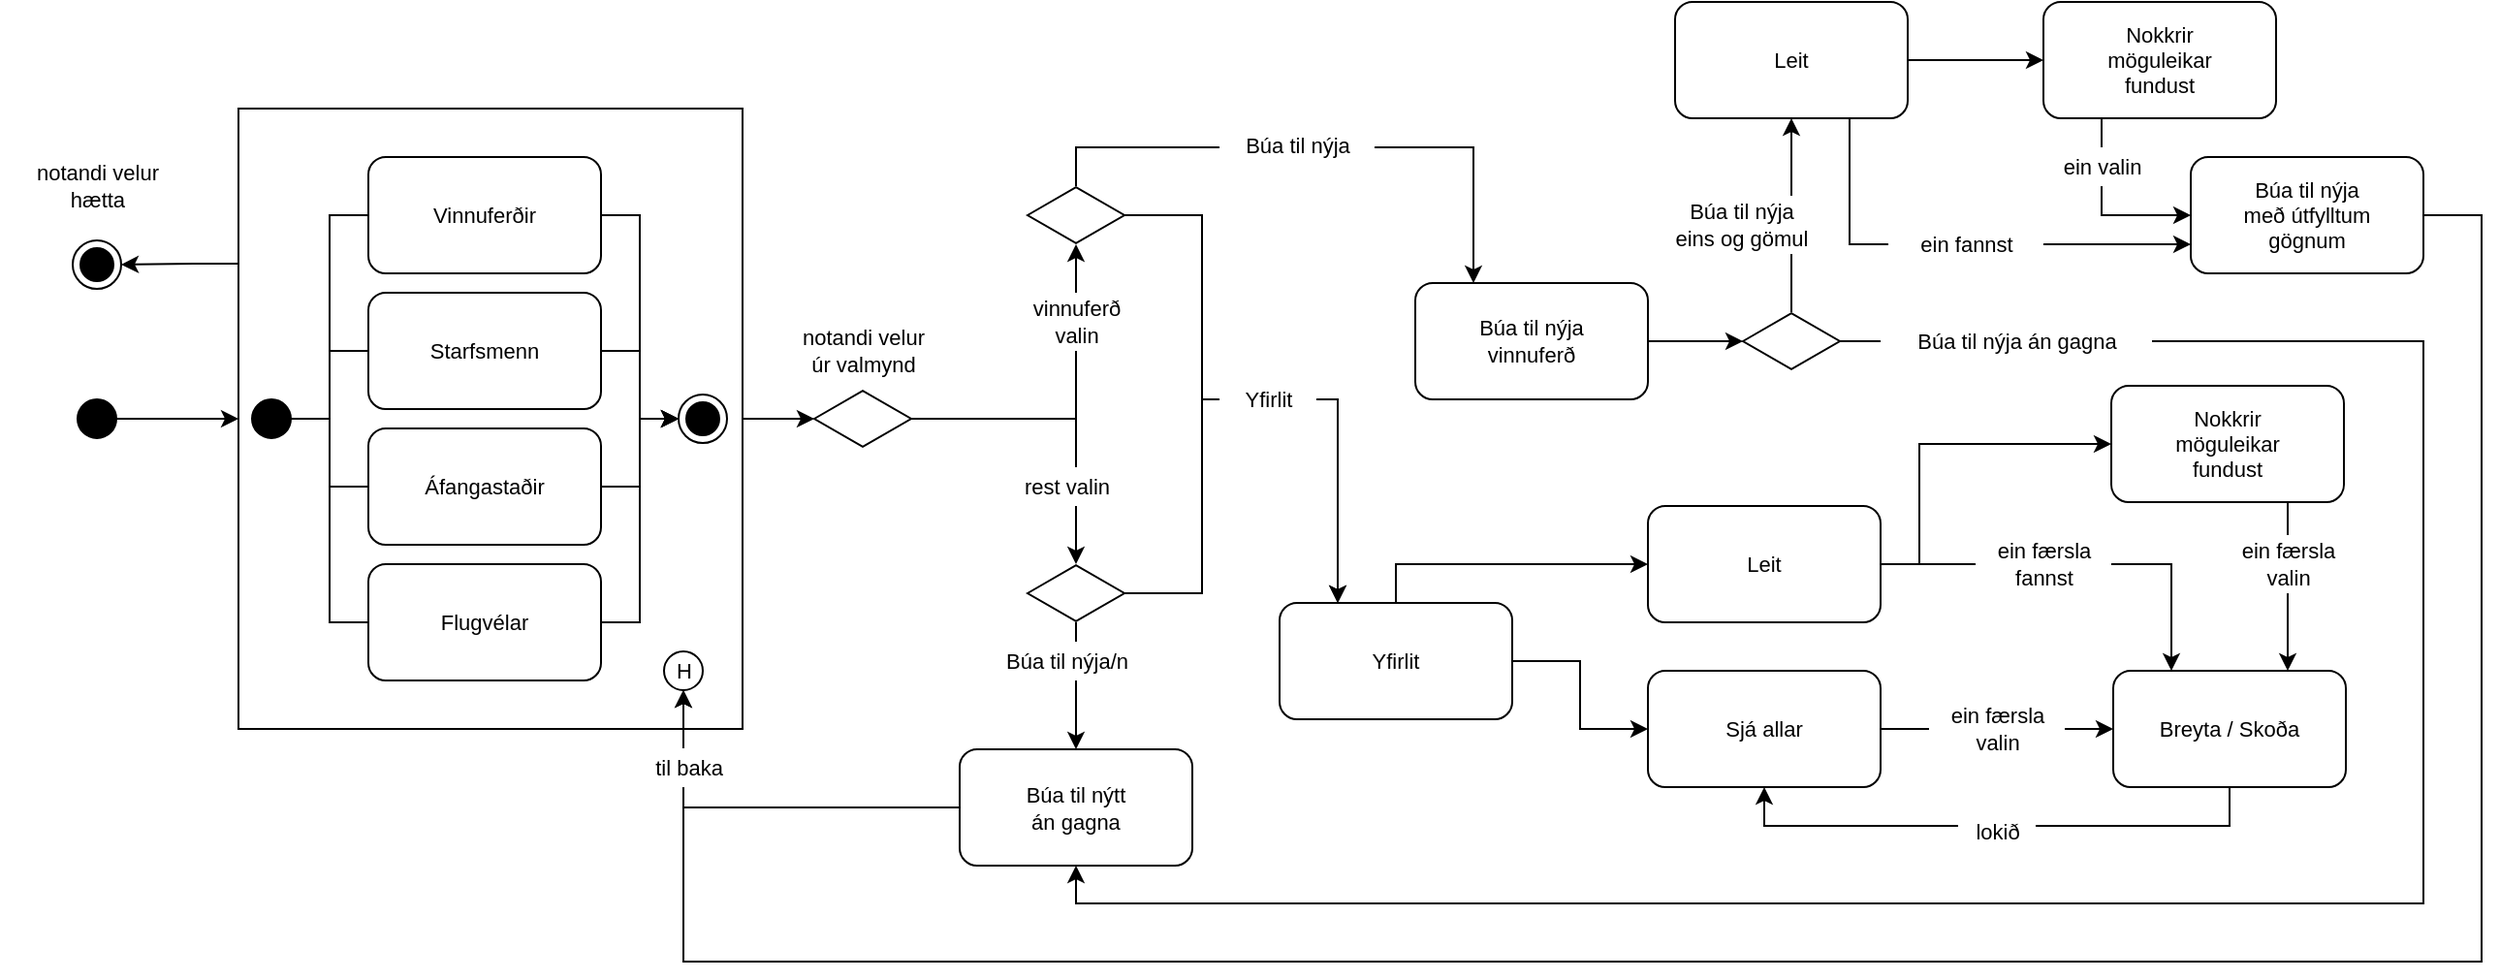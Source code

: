 <mxfile version="12.3.3" type="device" pages="1"><diagram id="pOGyYq1_hlwgSOX7A7oC" name="Page-1"><mxGraphModel dx="1673" dy="824" grid="1" gridSize="10" guides="1" tooltips="1" connect="1" arrows="1" fold="1" page="1" pageScale="1" pageWidth="2339" pageHeight="3300" math="0" shadow="0"><root><mxCell id="0"/><mxCell id="1" parent="0"/><mxCell id="tvCjcl8Zou6HIk_pVwR0-31" style="edgeStyle=orthogonalEdgeStyle;rounded=0;orthogonalLoop=1;jettySize=auto;html=1;fontSize=11;" edge="1" parent="1" source="tvCjcl8Zou6HIk_pVwR0-24" target="LLnZ_I2yzfvJv7fLpRf7-133"><mxGeometry relative="1" as="geometry"/></mxCell><mxCell id="tvCjcl8Zou6HIk_pVwR0-24" value="" style="rounded=0;whiteSpace=wrap;html=1;strokeColor=#000000;fillColor=none;fontSize=11;" vertex="1" parent="1"><mxGeometry x="273" y="560" width="260" height="320" as="geometry"/></mxCell><mxCell id="LLnZ_I2yzfvJv7fLpRf7-22" value="" style="ellipse;html=1;shape=endState;fillColor=#000000;strokeColor=#000000;fontSize=11;aspect=fixed;" parent="1" vertex="1"><mxGeometry x="187.5" y="628" width="25" height="25" as="geometry"/></mxCell><mxCell id="tvCjcl8Zou6HIk_pVwR0-20" style="edgeStyle=orthogonalEdgeStyle;rounded=0;orthogonalLoop=1;jettySize=auto;html=1;fontSize=11;" edge="1" parent="1" source="LLnZ_I2yzfvJv7fLpRf7-59" target="tvCjcl8Zou6HIk_pVwR0-17"><mxGeometry relative="1" as="geometry"><Array as="points"><mxPoint x="480" y="615"/><mxPoint x="480" y="720"/></Array></mxGeometry></mxCell><mxCell id="LLnZ_I2yzfvJv7fLpRf7-59" value="" style="rounded=1;whiteSpace=wrap;html=1;fontSize=11;" parent="1" vertex="1"><mxGeometry x="340" y="585" width="120" height="60" as="geometry"/></mxCell><mxCell id="LLnZ_I2yzfvJv7fLpRf7-60" value="Vinnuferðir" style="text;html=1;strokeColor=none;fillColor=none;align=center;verticalAlign=middle;whiteSpace=wrap;rounded=0;fontSize=11;" parent="1" vertex="1"><mxGeometry x="380" y="605" width="40" height="20" as="geometry"/></mxCell><mxCell id="tvCjcl8Zou6HIk_pVwR0-21" style="edgeStyle=orthogonalEdgeStyle;rounded=0;orthogonalLoop=1;jettySize=auto;html=1;fontSize=11;" edge="1" parent="1" source="LLnZ_I2yzfvJv7fLpRf7-61" target="tvCjcl8Zou6HIk_pVwR0-17"><mxGeometry relative="1" as="geometry"/></mxCell><mxCell id="LLnZ_I2yzfvJv7fLpRf7-61" value="" style="rounded=1;whiteSpace=wrap;html=1;fontSize=11;" parent="1" vertex="1"><mxGeometry x="340" y="655" width="120" height="60" as="geometry"/></mxCell><mxCell id="LLnZ_I2yzfvJv7fLpRf7-62" value="Starfsmenn" style="text;html=1;strokeColor=none;fillColor=none;align=center;verticalAlign=middle;whiteSpace=wrap;rounded=0;fontSize=11;" parent="1" vertex="1"><mxGeometry x="380" y="675" width="40" height="20" as="geometry"/></mxCell><mxCell id="tvCjcl8Zou6HIk_pVwR0-22" style="edgeStyle=orthogonalEdgeStyle;rounded=0;orthogonalLoop=1;jettySize=auto;html=1;fontSize=11;" edge="1" parent="1" source="LLnZ_I2yzfvJv7fLpRf7-63" target="tvCjcl8Zou6HIk_pVwR0-17"><mxGeometry relative="1" as="geometry"/></mxCell><mxCell id="LLnZ_I2yzfvJv7fLpRf7-63" value="" style="rounded=1;whiteSpace=wrap;html=1;fontSize=11;" parent="1" vertex="1"><mxGeometry x="340" y="725" width="120" height="60" as="geometry"/></mxCell><mxCell id="LLnZ_I2yzfvJv7fLpRf7-64" value="Áfangastaðir" style="text;html=1;strokeColor=none;fillColor=none;align=center;verticalAlign=middle;whiteSpace=wrap;rounded=0;fontSize=11;" parent="1" vertex="1"><mxGeometry x="380" y="745" width="40" height="20" as="geometry"/></mxCell><mxCell id="tvCjcl8Zou6HIk_pVwR0-23" style="edgeStyle=orthogonalEdgeStyle;rounded=0;orthogonalLoop=1;jettySize=auto;html=1;fontSize=11;" edge="1" parent="1" source="LLnZ_I2yzfvJv7fLpRf7-65" target="tvCjcl8Zou6HIk_pVwR0-17"><mxGeometry relative="1" as="geometry"><Array as="points"><mxPoint x="480" y="825"/><mxPoint x="480" y="720"/></Array></mxGeometry></mxCell><mxCell id="LLnZ_I2yzfvJv7fLpRf7-65" value="" style="rounded=1;whiteSpace=wrap;html=1;fontSize=11;" parent="1" vertex="1"><mxGeometry x="340" y="795" width="120" height="60" as="geometry"/></mxCell><mxCell id="LLnZ_I2yzfvJv7fLpRf7-66" value="Flugvélar" style="text;html=1;strokeColor=none;fillColor=none;align=center;verticalAlign=middle;whiteSpace=wrap;rounded=0;fontSize=11;" parent="1" vertex="1"><mxGeometry x="380" y="815" width="40" height="20" as="geometry"/></mxCell><mxCell id="tvCjcl8Zou6HIk_pVwR0-43" style="edgeStyle=orthogonalEdgeStyle;rounded=0;orthogonalLoop=1;jettySize=auto;html=1;entryX=0;entryY=0.5;entryDx=0;entryDy=0;endArrow=classic;endFill=1;fontSize=11;" edge="1" parent="1" source="LLnZ_I2yzfvJv7fLpRf7-91" target="LLnZ_I2yzfvJv7fLpRf7-96"><mxGeometry relative="1" as="geometry"/></mxCell><mxCell id="tvCjcl8Zou6HIk_pVwR0-68" style="edgeStyle=orthogonalEdgeStyle;rounded=0;orthogonalLoop=1;jettySize=auto;html=1;entryX=0;entryY=0.5;entryDx=0;entryDy=0;endArrow=classic;endFill=1;fontSize=11;" edge="1" parent="1" source="LLnZ_I2yzfvJv7fLpRf7-91" target="LLnZ_I2yzfvJv7fLpRf7-98"><mxGeometry relative="1" as="geometry"><Array as="points"><mxPoint x="870" y="795"/></Array></mxGeometry></mxCell><mxCell id="LLnZ_I2yzfvJv7fLpRf7-91" value="Yfirlit" style="rounded=1;whiteSpace=wrap;html=1;fontSize=11;" parent="1" vertex="1"><mxGeometry x="810" y="815" width="120" height="60" as="geometry"/></mxCell><mxCell id="tvCjcl8Zou6HIk_pVwR0-93" style="edgeStyle=orthogonalEdgeStyle;rounded=0;orthogonalLoop=1;jettySize=auto;html=1;endArrow=classic;endFill=1;fontSize=11;" edge="1" parent="1" source="LLnZ_I2yzfvJv7fLpRf7-94" target="tvCjcl8Zou6HIk_pVwR0-30"><mxGeometry relative="1" as="geometry"/></mxCell><mxCell id="LLnZ_I2yzfvJv7fLpRf7-94" value="Búa til nýtt&lt;br&gt;án gagna" style="rounded=1;whiteSpace=wrap;html=1;fontSize=11;" parent="1" vertex="1"><mxGeometry x="645" y="890.5" width="120" height="60" as="geometry"/></mxCell><mxCell id="tvCjcl8Zou6HIk_pVwR0-54" style="edgeStyle=orthogonalEdgeStyle;rounded=0;orthogonalLoop=1;jettySize=auto;html=1;entryX=0;entryY=0.5;entryDx=0;entryDy=0;endArrow=classic;endFill=1;fontSize=11;" edge="1" parent="1" source="LLnZ_I2yzfvJv7fLpRf7-96" target="LLnZ_I2yzfvJv7fLpRf7-107"><mxGeometry relative="1" as="geometry"/></mxCell><mxCell id="LLnZ_I2yzfvJv7fLpRf7-96" value="Sjá allar" style="rounded=1;whiteSpace=wrap;html=1;fontSize=11;" parent="1" vertex="1"><mxGeometry x="1000" y="850" width="120" height="60" as="geometry"/></mxCell><mxCell id="tvCjcl8Zou6HIk_pVwR0-56" style="edgeStyle=orthogonalEdgeStyle;rounded=0;orthogonalLoop=1;jettySize=auto;html=1;endArrow=classic;endFill=1;fontSize=11;" edge="1" parent="1" source="LLnZ_I2yzfvJv7fLpRf7-98"><mxGeometry relative="1" as="geometry"><mxPoint x="1270" y="850" as="targetPoint"/><Array as="points"><mxPoint x="1270" y="795"/><mxPoint x="1270" y="850"/></Array></mxGeometry></mxCell><mxCell id="tvCjcl8Zou6HIk_pVwR0-60" style="edgeStyle=orthogonalEdgeStyle;rounded=0;orthogonalLoop=1;jettySize=auto;html=1;entryX=0;entryY=0.5;entryDx=0;entryDy=0;endArrow=classic;endFill=1;fontSize=11;" edge="1" parent="1" source="LLnZ_I2yzfvJv7fLpRf7-98" target="LLnZ_I2yzfvJv7fLpRf7-103"><mxGeometry relative="1" as="geometry"><Array as="points"><mxPoint x="1140" y="795"/><mxPoint x="1140" y="733"/></Array></mxGeometry></mxCell><mxCell id="LLnZ_I2yzfvJv7fLpRf7-98" value="Leit" style="rounded=1;whiteSpace=wrap;html=1;fontSize=11;" parent="1" vertex="1"><mxGeometry x="1000" y="765" width="120" height="60" as="geometry"/></mxCell><mxCell id="tvCjcl8Zou6HIk_pVwR0-58" style="edgeStyle=orthogonalEdgeStyle;rounded=0;orthogonalLoop=1;jettySize=auto;html=1;entryX=0.75;entryY=0;entryDx=0;entryDy=0;endArrow=classic;endFill=1;fontSize=11;" edge="1" parent="1" source="LLnZ_I2yzfvJv7fLpRf7-103" target="LLnZ_I2yzfvJv7fLpRf7-107"><mxGeometry relative="1" as="geometry"><Array as="points"><mxPoint x="1330" y="790"/><mxPoint x="1330" y="790"/></Array></mxGeometry></mxCell><mxCell id="LLnZ_I2yzfvJv7fLpRf7-103" value="Nokkrir&lt;br&gt;möguleikar&lt;br&gt;fundust" style="rounded=1;whiteSpace=wrap;html=1;fontSize=11;" parent="1" vertex="1"><mxGeometry x="1239" y="703" width="120" height="60" as="geometry"/></mxCell><mxCell id="tvCjcl8Zou6HIk_pVwR0-95" style="edgeStyle=orthogonalEdgeStyle;rounded=0;orthogonalLoop=1;jettySize=auto;html=1;entryX=0.5;entryY=1;entryDx=0;entryDy=0;endArrow=classic;endFill=1;fontSize=11;" edge="1" parent="1" source="LLnZ_I2yzfvJv7fLpRf7-107" target="LLnZ_I2yzfvJv7fLpRf7-96"><mxGeometry relative="1" as="geometry"><Array as="points"><mxPoint x="1300" y="930"/><mxPoint x="1060" y="930"/></Array></mxGeometry></mxCell><mxCell id="LLnZ_I2yzfvJv7fLpRf7-107" value="Breyta / Skoða" style="rounded=1;whiteSpace=wrap;html=1;fontSize=11;fillColor=#FFFFFF;" parent="1" vertex="1"><mxGeometry x="1240" y="850" width="120" height="60" as="geometry"/></mxCell><mxCell id="LLnZ_I2yzfvJv7fLpRf7-139" style="edgeStyle=orthogonalEdgeStyle;rounded=0;orthogonalLoop=1;jettySize=auto;html=1;fontSize=11;" parent="1" source="LLnZ_I2yzfvJv7fLpRf7-133" target="LLnZ_I2yzfvJv7fLpRf7-138" edge="1"><mxGeometry relative="1" as="geometry"/></mxCell><mxCell id="LLnZ_I2yzfvJv7fLpRf7-140" style="edgeStyle=orthogonalEdgeStyle;rounded=0;orthogonalLoop=1;jettySize=auto;html=1;fontSize=11;" parent="1" source="LLnZ_I2yzfvJv7fLpRf7-133" target="LLnZ_I2yzfvJv7fLpRf7-137" edge="1"><mxGeometry relative="1" as="geometry"/></mxCell><mxCell id="LLnZ_I2yzfvJv7fLpRf7-133" value="" style="html=1;whiteSpace=wrap;aspect=fixed;shape=isoRectangle;fontSize=11;" parent="1" vertex="1"><mxGeometry x="570" y="705" width="50" height="30" as="geometry"/></mxCell><mxCell id="LLnZ_I2yzfvJv7fLpRf7-167" style="edgeStyle=orthogonalEdgeStyle;rounded=0;orthogonalLoop=1;jettySize=auto;html=1;fontSize=11;" parent="1" source="LLnZ_I2yzfvJv7fLpRf7-135" target="LLnZ_I2yzfvJv7fLpRf7-162" edge="1"><mxGeometry relative="1" as="geometry"/></mxCell><mxCell id="LLnZ_I2yzfvJv7fLpRf7-135" value="Búa til nýja&lt;br style=&quot;font-size: 11px;&quot;&gt;vinnuferð" style="rounded=1;whiteSpace=wrap;html=1;fontSize=11;" parent="1" vertex="1"><mxGeometry x="880" y="650" width="120" height="60" as="geometry"/></mxCell><mxCell id="tvCjcl8Zou6HIk_pVwR0-66" style="edgeStyle=orthogonalEdgeStyle;rounded=0;orthogonalLoop=1;jettySize=auto;html=1;entryX=0.25;entryY=0;entryDx=0;entryDy=0;endArrow=classic;endFill=1;fontSize=11;" edge="1" parent="1" source="LLnZ_I2yzfvJv7fLpRf7-137" target="LLnZ_I2yzfvJv7fLpRf7-91"><mxGeometry relative="1" as="geometry"><Array as="points"><mxPoint x="770" y="615"/><mxPoint x="770" y="710"/><mxPoint x="840" y="710"/></Array></mxGeometry></mxCell><mxCell id="tvCjcl8Zou6HIk_pVwR0-84" style="edgeStyle=orthogonalEdgeStyle;rounded=0;orthogonalLoop=1;jettySize=auto;html=1;entryX=0.25;entryY=0;entryDx=0;entryDy=0;endArrow=classic;endFill=1;fontSize=11;" edge="1" parent="1" source="LLnZ_I2yzfvJv7fLpRf7-137" target="LLnZ_I2yzfvJv7fLpRf7-135"><mxGeometry relative="1" as="geometry"><Array as="points"><mxPoint x="705" y="580"/><mxPoint x="910" y="580"/></Array></mxGeometry></mxCell><mxCell id="LLnZ_I2yzfvJv7fLpRf7-137" value="" style="html=1;whiteSpace=wrap;aspect=fixed;shape=isoRectangle;fontSize=11;" parent="1" vertex="1"><mxGeometry x="680" y="600" width="50" height="30" as="geometry"/></mxCell><mxCell id="LLnZ_I2yzfvJv7fLpRf7-146" style="edgeStyle=orthogonalEdgeStyle;rounded=0;orthogonalLoop=1;jettySize=auto;html=1;entryX=0.5;entryY=0;entryDx=0;entryDy=0;fontSize=11;" parent="1" source="LLnZ_I2yzfvJv7fLpRf7-138" target="LLnZ_I2yzfvJv7fLpRf7-94" edge="1"><mxGeometry relative="1" as="geometry"/></mxCell><mxCell id="tvCjcl8Zou6HIk_pVwR0-67" style="edgeStyle=orthogonalEdgeStyle;rounded=0;orthogonalLoop=1;jettySize=auto;html=1;entryX=0.25;entryY=0;entryDx=0;entryDy=0;endArrow=classic;endFill=1;fontSize=11;" edge="1" parent="1" source="LLnZ_I2yzfvJv7fLpRf7-138" target="LLnZ_I2yzfvJv7fLpRf7-91"><mxGeometry relative="1" as="geometry"><Array as="points"><mxPoint x="770" y="810"/><mxPoint x="770" y="710"/><mxPoint x="840" y="710"/></Array></mxGeometry></mxCell><mxCell id="LLnZ_I2yzfvJv7fLpRf7-138" value="" style="html=1;whiteSpace=wrap;aspect=fixed;shape=isoRectangle;fontSize=11;" parent="1" vertex="1"><mxGeometry x="680" y="795" width="50" height="30" as="geometry"/></mxCell><mxCell id="tvCjcl8Zou6HIk_pVwR0-85" style="edgeStyle=orthogonalEdgeStyle;rounded=0;orthogonalLoop=1;jettySize=auto;html=1;entryX=0.5;entryY=1;entryDx=0;entryDy=0;endArrow=classic;endFill=1;fontSize=11;" edge="1" parent="1" source="LLnZ_I2yzfvJv7fLpRf7-162" target="LLnZ_I2yzfvJv7fLpRf7-94"><mxGeometry relative="1" as="geometry"><Array as="points"><mxPoint x="1400" y="680"/><mxPoint x="1400" y="970"/><mxPoint x="705" y="970"/></Array></mxGeometry></mxCell><mxCell id="tvCjcl8Zou6HIk_pVwR0-86" style="edgeStyle=orthogonalEdgeStyle;rounded=0;orthogonalLoop=1;jettySize=auto;html=1;endArrow=classic;endFill=1;fontSize=11;" edge="1" parent="1" source="LLnZ_I2yzfvJv7fLpRf7-162" target="tvCjcl8Zou6HIk_pVwR0-79"><mxGeometry relative="1" as="geometry"/></mxCell><mxCell id="LLnZ_I2yzfvJv7fLpRf7-162" value="" style="html=1;whiteSpace=wrap;aspect=fixed;shape=isoRectangle;fontSize=11;" parent="1" vertex="1"><mxGeometry x="1049" y="665" width="50" height="30" as="geometry"/></mxCell><mxCell id="tvCjcl8Zou6HIk_pVwR0-26" style="edgeStyle=orthogonalEdgeStyle;rounded=0;orthogonalLoop=1;jettySize=auto;html=1;fontSize=11;" edge="1" parent="1" source="tvCjcl8Zou6HIk_pVwR0-4" target="tvCjcl8Zou6HIk_pVwR0-24"><mxGeometry relative="1" as="geometry"/></mxCell><mxCell id="tvCjcl8Zou6HIk_pVwR0-4" value="" style="ellipse;whiteSpace=wrap;html=1;aspect=fixed;rounded=0;fillColor=#000000;fontSize=11;" vertex="1" parent="1"><mxGeometry x="190" y="710" width="20" height="20" as="geometry"/></mxCell><mxCell id="tvCjcl8Zou6HIk_pVwR0-12" style="edgeStyle=orthogonalEdgeStyle;rounded=0;orthogonalLoop=1;jettySize=auto;html=1;entryX=0;entryY=0.5;entryDx=0;entryDy=0;fontSize=11;endArrow=none;endFill=0;" edge="1" parent="1" source="tvCjcl8Zou6HIk_pVwR0-10" target="LLnZ_I2yzfvJv7fLpRf7-59"><mxGeometry relative="1" as="geometry"/></mxCell><mxCell id="tvCjcl8Zou6HIk_pVwR0-14" style="edgeStyle=orthogonalEdgeStyle;rounded=0;orthogonalLoop=1;jettySize=auto;html=1;entryX=0;entryY=0.5;entryDx=0;entryDy=0;fontSize=11;endArrow=none;endFill=0;" edge="1" parent="1" source="tvCjcl8Zou6HIk_pVwR0-10" target="LLnZ_I2yzfvJv7fLpRf7-61"><mxGeometry relative="1" as="geometry"/></mxCell><mxCell id="tvCjcl8Zou6HIk_pVwR0-15" style="edgeStyle=orthogonalEdgeStyle;rounded=0;orthogonalLoop=1;jettySize=auto;html=1;fontSize=11;endArrow=none;endFill=0;" edge="1" parent="1" source="tvCjcl8Zou6HIk_pVwR0-10" target="LLnZ_I2yzfvJv7fLpRf7-63"><mxGeometry relative="1" as="geometry"/></mxCell><mxCell id="tvCjcl8Zou6HIk_pVwR0-16" style="edgeStyle=orthogonalEdgeStyle;rounded=0;orthogonalLoop=1;jettySize=auto;html=1;entryX=0;entryY=0.5;entryDx=0;entryDy=0;fontSize=11;endArrow=none;endFill=0;" edge="1" parent="1" source="tvCjcl8Zou6HIk_pVwR0-10" target="LLnZ_I2yzfvJv7fLpRf7-65"><mxGeometry relative="1" as="geometry"/></mxCell><mxCell id="tvCjcl8Zou6HIk_pVwR0-10" value="" style="ellipse;whiteSpace=wrap;html=1;aspect=fixed;rounded=0;fillColor=#000000;fontSize=11;" vertex="1" parent="1"><mxGeometry x="280" y="710" width="20" height="20" as="geometry"/></mxCell><mxCell id="tvCjcl8Zou6HIk_pVwR0-17" value="" style="ellipse;html=1;shape=endState;fillColor=#000000;strokeColor=#000000;fontSize=11;" vertex="1" parent="1"><mxGeometry x="500" y="707.5" width="25" height="25" as="geometry"/></mxCell><mxCell id="tvCjcl8Zou6HIk_pVwR0-19" value="notandi velur&lt;br&gt;hætta" style="text;html=1;align=center;verticalAlign=middle;resizable=0;points=[];;autosize=1;fontSize=11;fillColor=#ffffff;" vertex="1" parent="1"><mxGeometry x="150" y="585" width="100" height="30" as="geometry"/></mxCell><mxCell id="tvCjcl8Zou6HIk_pVwR0-28" style="edgeStyle=orthogonalEdgeStyle;rounded=0;orthogonalLoop=1;jettySize=auto;html=1;entryX=1;entryY=0.5;entryDx=0;entryDy=0;fontSize=11;" edge="1" parent="1" source="tvCjcl8Zou6HIk_pVwR0-24" target="LLnZ_I2yzfvJv7fLpRf7-22"><mxGeometry relative="1" as="geometry"><Array as="points"><mxPoint x="250" y="640"/><mxPoint x="250" y="640"/></Array></mxGeometry></mxCell><mxCell id="tvCjcl8Zou6HIk_pVwR0-30" value="H" style="ellipse;whiteSpace=wrap;html=1;aspect=fixed;rounded=0;fillColor=none;fontSize=11;" vertex="1" parent="1"><mxGeometry x="492.5" y="840" width="20" height="20" as="geometry"/></mxCell><mxCell id="tvCjcl8Zou6HIk_pVwR0-32" value="notandi velur&lt;br&gt;úr valmynd" style="text;html=1;align=center;verticalAlign=middle;resizable=0;points=[];;autosize=1;fontSize=11;fillColor=#ffffff;" vertex="1" parent="1"><mxGeometry x="545" y="670" width="100" height="30" as="geometry"/></mxCell><mxCell id="tvCjcl8Zou6HIk_pVwR0-33" value="vinnuferð&lt;br&gt;valin" style="text;html=1;align=center;verticalAlign=middle;resizable=0;points=[];;autosize=1;fontSize=11;fillColor=#ffffff;" vertex="1" parent="1"><mxGeometry x="670" y="655" width="70" height="30" as="geometry"/></mxCell><mxCell id="tvCjcl8Zou6HIk_pVwR0-34" value="rest valin" style="text;html=1;align=center;verticalAlign=middle;resizable=0;points=[];;autosize=1;fontSize=11;fillColor=#ffffff;" vertex="1" parent="1"><mxGeometry x="665" y="745" width="70" height="20" as="geometry"/></mxCell><mxCell id="tvCjcl8Zou6HIk_pVwR0-37" value="Búa til nýja" style="text;html=1;align=center;verticalAlign=middle;resizable=0;points=[];;autosize=1;fontSize=11;fillColor=#ffffff;" vertex="1" parent="1"><mxGeometry x="779" y="569" width="80" height="20" as="geometry"/></mxCell><mxCell id="tvCjcl8Zou6HIk_pVwR0-39" value="Yfirlit" style="text;html=1;align=center;verticalAlign=middle;resizable=0;points=[];;autosize=1;fontSize=11;fillColor=#ffffff;" vertex="1" parent="1"><mxGeometry x="779" y="700" width="50" height="20" as="geometry"/></mxCell><mxCell id="tvCjcl8Zou6HIk_pVwR0-40" value="Búa til nýja/n" style="text;html=1;align=center;verticalAlign=middle;resizable=0;points=[];;autosize=1;fontSize=11;fillColor=#ffffff;" vertex="1" parent="1"><mxGeometry x="655" y="835" width="90" height="20" as="geometry"/></mxCell><mxCell id="tvCjcl8Zou6HIk_pVwR0-41" value="Búa til nýja án gagna" style="text;html=1;align=center;verticalAlign=middle;resizable=0;points=[];;autosize=1;fontSize=11;fillColor=#ffffff;" vertex="1" parent="1"><mxGeometry x="1120" y="670" width="140" height="20" as="geometry"/></mxCell><mxCell id="tvCjcl8Zou6HIk_pVwR0-55" value="ein færsla&lt;br&gt;valin" style="text;html=1;align=center;verticalAlign=middle;resizable=0;points=[];;autosize=1;fontSize=11;fillColor=#ffffff;rounded=0;shadow=0;comic=0;glass=0;" vertex="1" parent="1"><mxGeometry x="1145" y="865" width="70" height="30" as="geometry"/></mxCell><mxCell id="tvCjcl8Zou6HIk_pVwR0-57" value="ein færsla&lt;br&gt;fannst" style="text;html=1;align=center;verticalAlign=middle;resizable=0;points=[];;autosize=1;fontSize=11;fillColor=#ffffff;rounded=0;shadow=0;comic=0;glass=0;" vertex="1" parent="1"><mxGeometry x="1169" y="780" width="70" height="30" as="geometry"/></mxCell><mxCell id="tvCjcl8Zou6HIk_pVwR0-59" value="ein færsla&lt;br&gt;valin" style="text;html=1;align=center;verticalAlign=middle;resizable=0;points=[];;autosize=1;fontSize=11;fillColor=#ffffff;rounded=0;shadow=0;comic=0;glass=0;" vertex="1" parent="1"><mxGeometry x="1295" y="780" width="70" height="30" as="geometry"/></mxCell><mxCell id="tvCjcl8Zou6HIk_pVwR0-65" value="Búa til nýja &lt;br&gt;eins og gömul" style="text;html=1;align=center;verticalAlign=middle;resizable=0;points=[];;autosize=1;fontSize=11;fillColor=#ffffff;" vertex="1" parent="1"><mxGeometry x="998" y="605" width="100" height="30" as="geometry"/></mxCell><mxCell id="tvCjcl8Zou6HIk_pVwR0-87" style="edgeStyle=orthogonalEdgeStyle;rounded=0;orthogonalLoop=1;jettySize=auto;html=1;endArrow=classic;endFill=1;fontSize=11;" edge="1" parent="1" source="tvCjcl8Zou6HIk_pVwR0-79" target="tvCjcl8Zou6HIk_pVwR0-80"><mxGeometry relative="1" as="geometry"/></mxCell><mxCell id="tvCjcl8Zou6HIk_pVwR0-90" style="edgeStyle=orthogonalEdgeStyle;rounded=0;orthogonalLoop=1;jettySize=auto;html=1;exitX=0.75;exitY=1;exitDx=0;exitDy=0;entryX=0;entryY=0.75;entryDx=0;entryDy=0;endArrow=classic;endFill=1;fontSize=11;" edge="1" parent="1" source="tvCjcl8Zou6HIk_pVwR0-79" target="tvCjcl8Zou6HIk_pVwR0-88"><mxGeometry relative="1" as="geometry"><Array as="points"><mxPoint x="1104" y="630"/></Array></mxGeometry></mxCell><mxCell id="tvCjcl8Zou6HIk_pVwR0-79" value="Leit" style="rounded=1;whiteSpace=wrap;html=1;fontSize=11;" vertex="1" parent="1"><mxGeometry x="1014" y="505" width="120" height="60" as="geometry"/></mxCell><mxCell id="tvCjcl8Zou6HIk_pVwR0-89" style="edgeStyle=orthogonalEdgeStyle;rounded=0;orthogonalLoop=1;jettySize=auto;html=1;exitX=0.25;exitY=1;exitDx=0;exitDy=0;entryX=0;entryY=0.5;entryDx=0;entryDy=0;endArrow=classic;endFill=1;fontSize=11;" edge="1" parent="1" source="tvCjcl8Zou6HIk_pVwR0-80" target="tvCjcl8Zou6HIk_pVwR0-88"><mxGeometry relative="1" as="geometry"/></mxCell><mxCell id="tvCjcl8Zou6HIk_pVwR0-80" value="Nokkrir&lt;br&gt;möguleikar&lt;br&gt;fundust" style="rounded=1;whiteSpace=wrap;html=1;fontSize=11;" vertex="1" parent="1"><mxGeometry x="1204" y="505" width="120" height="60" as="geometry"/></mxCell><mxCell id="tvCjcl8Zou6HIk_pVwR0-94" style="edgeStyle=orthogonalEdgeStyle;rounded=0;orthogonalLoop=1;jettySize=auto;html=1;entryX=0.5;entryY=1;entryDx=0;entryDy=0;endArrow=classic;endFill=1;fontSize=11;" edge="1" parent="1" source="tvCjcl8Zou6HIk_pVwR0-88" target="tvCjcl8Zou6HIk_pVwR0-30"><mxGeometry relative="1" as="geometry"><Array as="points"><mxPoint x="1430" y="615"/><mxPoint x="1430" y="1000"/><mxPoint x="502" y="1000"/></Array></mxGeometry></mxCell><mxCell id="tvCjcl8Zou6HIk_pVwR0-88" value="Búa til nýja&lt;br&gt;með útfylltum&lt;br&gt;gögnum" style="rounded=1;whiteSpace=wrap;html=1;fontSize=11;" vertex="1" parent="1"><mxGeometry x="1280" y="585" width="120" height="60" as="geometry"/></mxCell><mxCell id="tvCjcl8Zou6HIk_pVwR0-91" value="ein fannst" style="text;html=1;align=center;verticalAlign=middle;resizable=0;points=[];;autosize=1;fontSize=11;fillColor=#ffffff;" vertex="1" parent="1"><mxGeometry x="1124" y="620" width="80" height="20" as="geometry"/></mxCell><mxCell id="tvCjcl8Zou6HIk_pVwR0-92" value="ein valin" style="text;html=1;align=center;verticalAlign=middle;resizable=0;points=[];;autosize=1;fontSize=11;fillColor=#ffffff;" vertex="1" parent="1"><mxGeometry x="1199" y="580" width="70" height="20" as="geometry"/></mxCell><mxCell id="tvCjcl8Zou6HIk_pVwR0-96" value="lokið" style="text;html=1;align=center;verticalAlign=middle;resizable=0;points=[];;autosize=1;fontSize=11;fillColor=#ffffff;rounded=0;shadow=0;comic=0;glass=0;" vertex="1" parent="1"><mxGeometry x="1160" y="923" width="40" height="20" as="geometry"/></mxCell><mxCell id="tvCjcl8Zou6HIk_pVwR0-97" value="til baka" style="text;html=1;align=center;verticalAlign=middle;resizable=0;points=[];;autosize=1;fontSize=11;fillColor=#ffffff;" vertex="1" parent="1"><mxGeometry x="475" y="890" width="60" height="20" as="geometry"/></mxCell></root></mxGraphModel></diagram></mxfile>